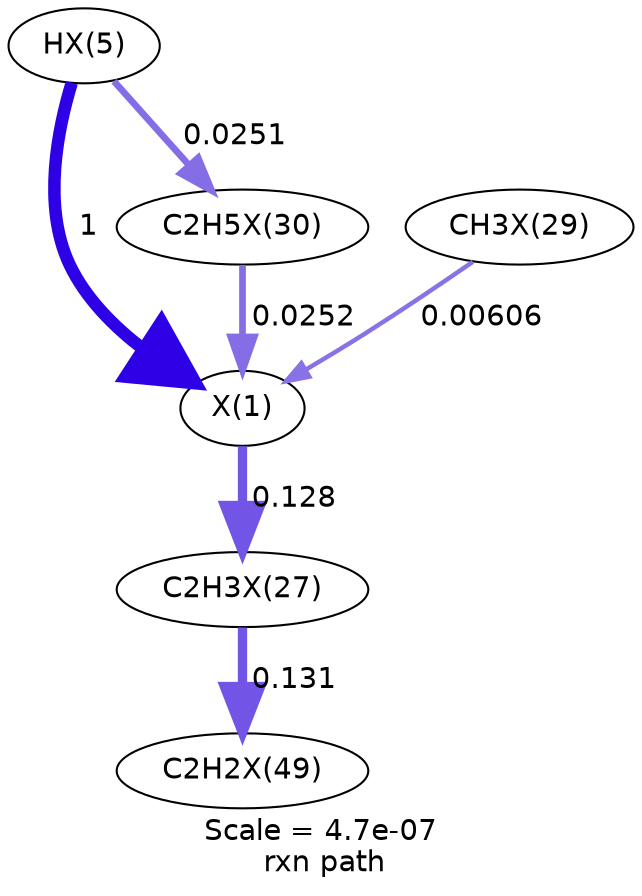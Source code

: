 digraph reaction_paths {
center=1;
s18 -> s17[fontname="Helvetica", style="setlinewidth(6)", arrowsize=3, color="0.7, 1.5, 0.9"
, label=" 1"];
s17 -> s19[fontname="Helvetica", style="setlinewidth(4.45)", arrowsize=2.22, color="0.7, 0.628, 0.9"
, label=" 0.128"];
s22 -> s17[fontname="Helvetica", style="setlinewidth(3.22)", arrowsize=1.61, color="0.7, 0.525, 0.9"
, label=" 0.0252"];
s21 -> s17[fontname="Helvetica", style="setlinewidth(2.15)", arrowsize=1.07, color="0.7, 0.506, 0.9"
, label=" 0.00606"];
s18 -> s22[fontname="Helvetica", style="setlinewidth(3.22)", arrowsize=1.61, color="0.7, 0.525, 0.9"
, label=" 0.0251"];
s19 -> s30[fontname="Helvetica", style="setlinewidth(4.47)", arrowsize=2.23, color="0.7, 0.631, 0.9"
, label=" 0.131"];
s17 [ fontname="Helvetica", label="X(1)"];
s18 [ fontname="Helvetica", label="HX(5)"];
s19 [ fontname="Helvetica", label="C2H3X(27)"];
s21 [ fontname="Helvetica", label="CH3X(29)"];
s22 [ fontname="Helvetica", label="C2H5X(30)"];
s30 [ fontname="Helvetica", label="C2H2X(49)"];
 label = "Scale = 4.7e-07\l rxn path";
 fontname = "Helvetica";
}
